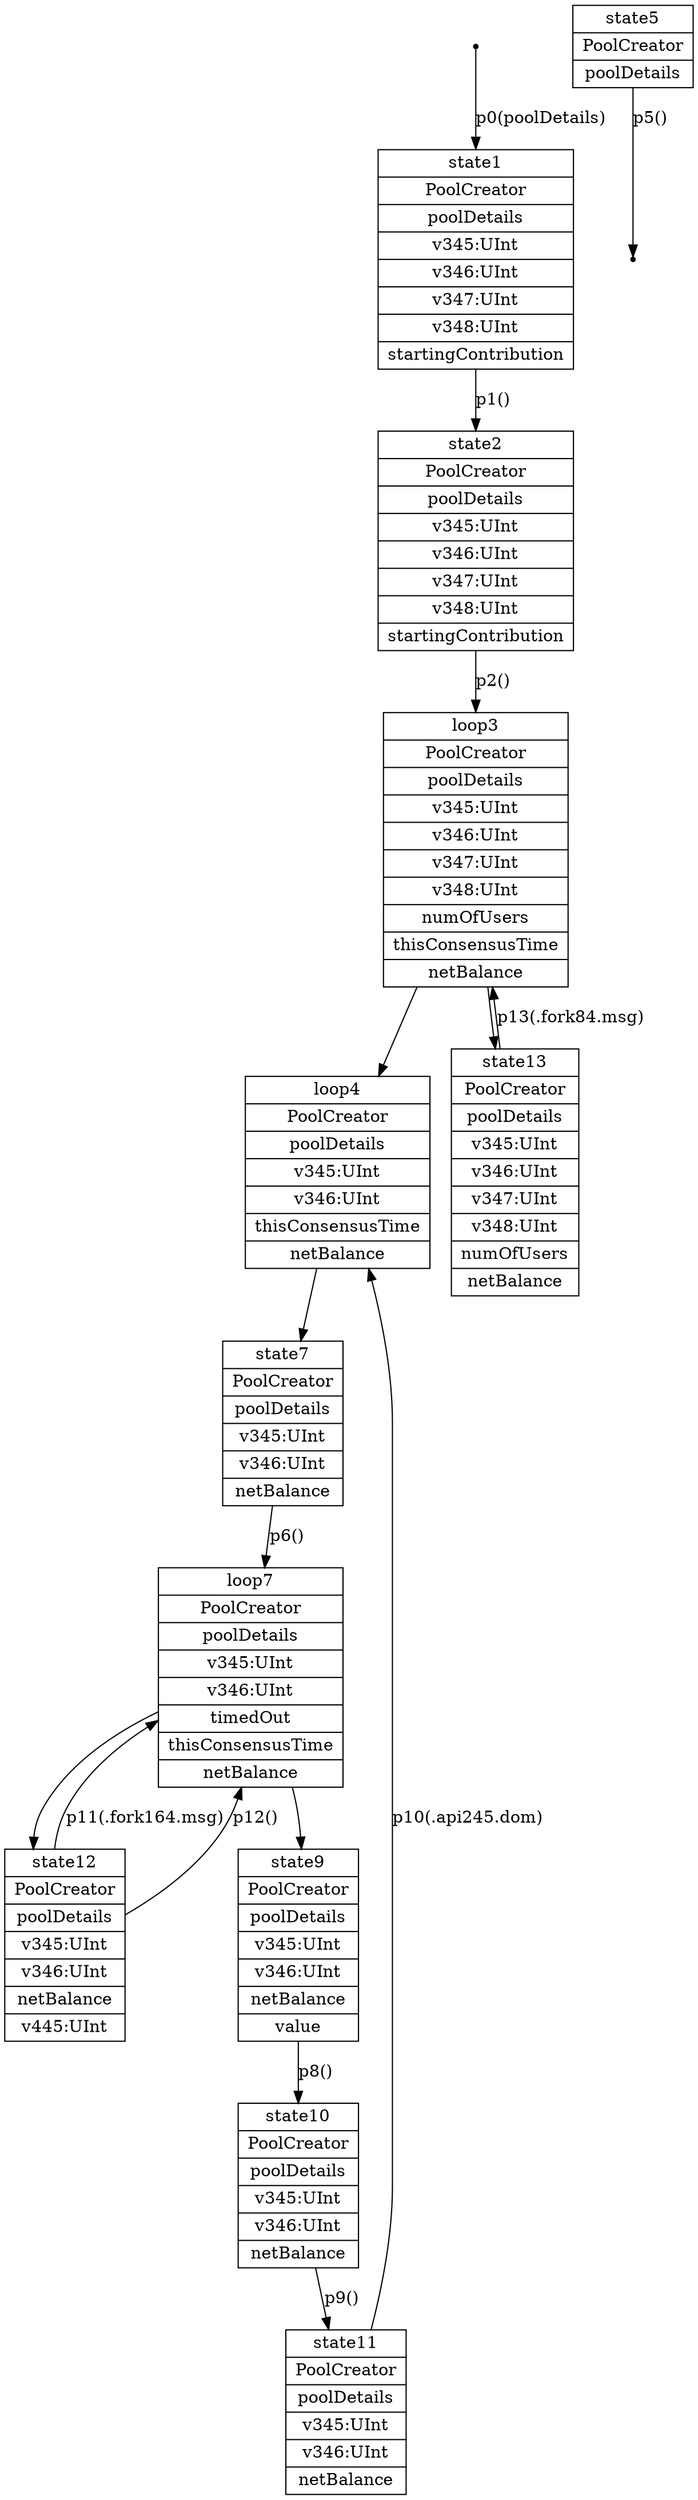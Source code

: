 // This file is in the DOT file format. Upload or copy it into a Graphviz engine, such as https://dreampuf.github.io/GraphvizOnline
digraph {
"loop3"[label="{loop3|PoolCreator|poolDetails|v345:UInt|v346:UInt|v347:UInt|v348:UInt|numOfUsers|thisConsensusTime|netBalance}",shape="record"]
"loop4"[label="{loop4|PoolCreator|poolDetails|v345:UInt|v346:UInt|thisConsensusTime|netBalance}",shape="record"]
"loop7"[label="{loop7|PoolCreator|poolDetails|v345:UInt|v346:UInt|timedOut|thisConsensusTime|netBalance}",shape="record"]
"state0"[shape="point"]
"state1"[label="{state1|PoolCreator|poolDetails|v345:UInt|v346:UInt|v347:UInt|v348:UInt|startingContribution}",shape="record"]
"state10"[label="{state10|PoolCreator|poolDetails|v345:UInt|v346:UInt|netBalance}",shape="record"]
"state11"[label="{state11|PoolCreator|poolDetails|v345:UInt|v346:UInt|netBalance}",shape="record"]
"state12"[label="{state12|PoolCreator|poolDetails|v345:UInt|v346:UInt|netBalance|v445:UInt}",shape="record"]
"state13"[label="{state13|PoolCreator|poolDetails|v345:UInt|v346:UInt|v347:UInt|v348:UInt|numOfUsers|netBalance}",shape="record"]
"state2"[label="{state2|PoolCreator|poolDetails|v345:UInt|v346:UInt|v347:UInt|v348:UInt|startingContribution}",shape="record"]
"state5"[label="{state5|PoolCreator|poolDetails}",shape="record"]
"state6"[shape="point"]
"state7"[label="{state7|PoolCreator|poolDetails|v345:UInt|v346:UInt|netBalance}",shape="record"]
"state9"[label="{state9|PoolCreator|poolDetails|v345:UInt|v346:UInt|netBalance|value}",shape="record"]
"loop3"->"loop4"[label=""]
"loop3"->"state13"[label=""]
"loop4"->"state7"[label=""]
"loop7"->"state12"[label=""]
"loop7"->"state9"[label=""]
"state0"->"state1"[label="p0(poolDetails)"]
"state1"->"state2"[label="p1()"]
"state10"->"state11"[label="p9()"]
"state11"->"loop4"[label="p10(.api245.dom)"]
"state12"->"loop7"[label="p11(.fork164.msg)"]
"state12"->"loop7"[label="p12()"]
"state13"->"loop3"[label="p13(.fork84.msg)"]
"state2"->"loop3"[label="p2()"]
"state5"->"state6"[label="p5()"]
"state7"->"loop7"[label="p6()"]
"state9"->"state10"[label="p8()"]
}
